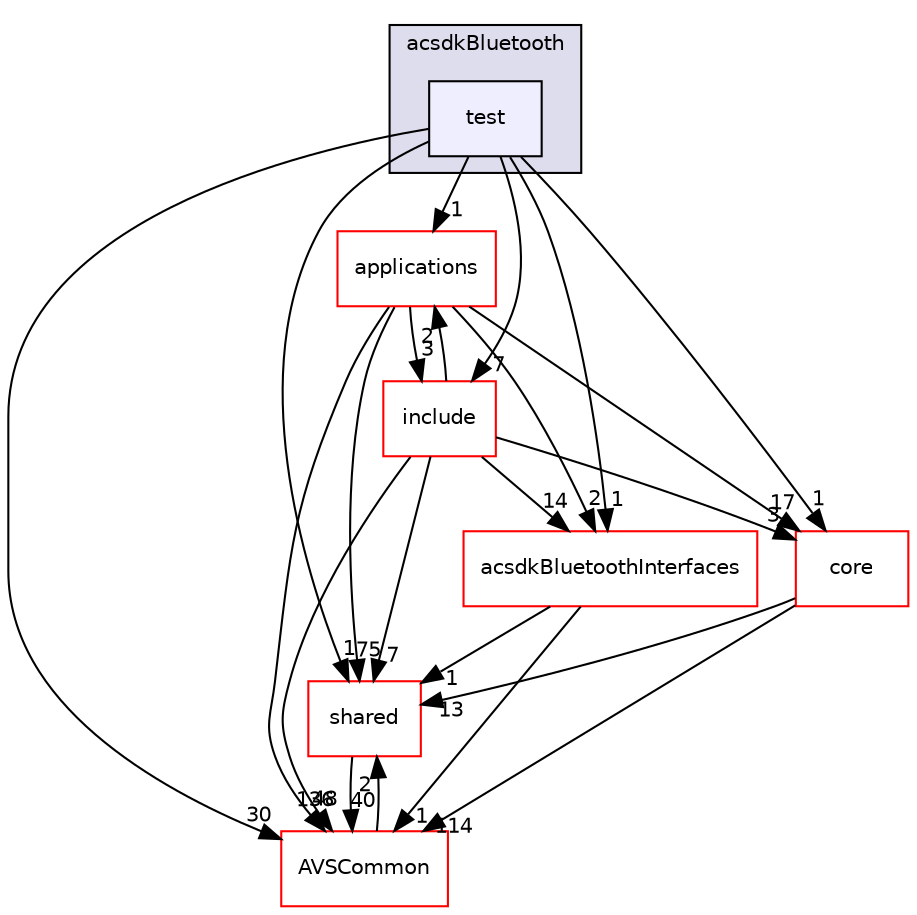 digraph "/workplace/avs-device-sdk/capabilities/Bluetooth/acsdkBluetooth/test" {
  compound=true
  node [ fontsize="10", fontname="Helvetica"];
  edge [ labelfontsize="10", labelfontname="Helvetica"];
  subgraph clusterdir_4ba17753daccb66cbdbbd950004d76e1 {
    graph [ bgcolor="#ddddee", pencolor="black", label="acsdkBluetooth" fontname="Helvetica", fontsize="10", URL="dir_4ba17753daccb66cbdbbd950004d76e1.html"]
  dir_ebb13cbbef525d7401dbd258aeeaa7f5 [shape=box, label="test", style="filled", fillcolor="#eeeeff", pencolor="black", URL="dir_ebb13cbbef525d7401dbd258aeeaa7f5.html"];
  }
  dir_9982052f7ce695d12571567315b2fafa [shape=box label="shared" fillcolor="white" style="filled" color="red" URL="dir_9982052f7ce695d12571567315b2fafa.html"];
  dir_a6e4fee11f07c3b70486e88fe92cbbdc [shape=box label="applications" fillcolor="white" style="filled" color="red" URL="dir_a6e4fee11f07c3b70486e88fe92cbbdc.html"];
  dir_f2a3a96bd4a4f0744e5577275191b358 [shape=box label="include" fillcolor="white" style="filled" color="red" URL="dir_f2a3a96bd4a4f0744e5577275191b358.html"];
  dir_13e65effb2bde530b17b3d5eefcd0266 [shape=box label="AVSCommon" fillcolor="white" style="filled" color="red" URL="dir_13e65effb2bde530b17b3d5eefcd0266.html"];
  dir_4270bfced15e0e73154b13468c7c9ad9 [shape=box label="core" fillcolor="white" style="filled" color="red" URL="dir_4270bfced15e0e73154b13468c7c9ad9.html"];
  dir_d6090b0167727de9c3086da5455efe48 [shape=box label="acsdkBluetoothInterfaces" fillcolor="white" style="filled" color="red" URL="dir_d6090b0167727de9c3086da5455efe48.html"];
  dir_9982052f7ce695d12571567315b2fafa->dir_13e65effb2bde530b17b3d5eefcd0266 [headlabel="40", labeldistance=1.5 headhref="dir_000116_000017.html"];
  dir_a6e4fee11f07c3b70486e88fe92cbbdc->dir_9982052f7ce695d12571567315b2fafa [headlabel="75", labeldistance=1.5 headhref="dir_000028_000116.html"];
  dir_a6e4fee11f07c3b70486e88fe92cbbdc->dir_f2a3a96bd4a4f0744e5577275191b358 [headlabel="3", labeldistance=1.5 headhref="dir_000028_000320.html"];
  dir_a6e4fee11f07c3b70486e88fe92cbbdc->dir_13e65effb2bde530b17b3d5eefcd0266 [headlabel="136", labeldistance=1.5 headhref="dir_000028_000017.html"];
  dir_a6e4fee11f07c3b70486e88fe92cbbdc->dir_4270bfced15e0e73154b13468c7c9ad9 [headlabel="17", labeldistance=1.5 headhref="dir_000028_000528.html"];
  dir_a6e4fee11f07c3b70486e88fe92cbbdc->dir_d6090b0167727de9c3086da5455efe48 [headlabel="2", labeldistance=1.5 headhref="dir_000028_000324.html"];
  dir_f2a3a96bd4a4f0744e5577275191b358->dir_9982052f7ce695d12571567315b2fafa [headlabel="7", labeldistance=1.5 headhref="dir_000320_000116.html"];
  dir_f2a3a96bd4a4f0744e5577275191b358->dir_a6e4fee11f07c3b70486e88fe92cbbdc [headlabel="2", labeldistance=1.5 headhref="dir_000320_000028.html"];
  dir_f2a3a96bd4a4f0744e5577275191b358->dir_13e65effb2bde530b17b3d5eefcd0266 [headlabel="48", labeldistance=1.5 headhref="dir_000320_000017.html"];
  dir_f2a3a96bd4a4f0744e5577275191b358->dir_4270bfced15e0e73154b13468c7c9ad9 [headlabel="3", labeldistance=1.5 headhref="dir_000320_000528.html"];
  dir_f2a3a96bd4a4f0744e5577275191b358->dir_d6090b0167727de9c3086da5455efe48 [headlabel="14", labeldistance=1.5 headhref="dir_000320_000324.html"];
  dir_ebb13cbbef525d7401dbd258aeeaa7f5->dir_9982052f7ce695d12571567315b2fafa [headlabel="1", labeldistance=1.5 headhref="dir_000323_000116.html"];
  dir_ebb13cbbef525d7401dbd258aeeaa7f5->dir_a6e4fee11f07c3b70486e88fe92cbbdc [headlabel="1", labeldistance=1.5 headhref="dir_000323_000028.html"];
  dir_ebb13cbbef525d7401dbd258aeeaa7f5->dir_f2a3a96bd4a4f0744e5577275191b358 [headlabel="7", labeldistance=1.5 headhref="dir_000323_000320.html"];
  dir_ebb13cbbef525d7401dbd258aeeaa7f5->dir_13e65effb2bde530b17b3d5eefcd0266 [headlabel="30", labeldistance=1.5 headhref="dir_000323_000017.html"];
  dir_ebb13cbbef525d7401dbd258aeeaa7f5->dir_4270bfced15e0e73154b13468c7c9ad9 [headlabel="1", labeldistance=1.5 headhref="dir_000323_000528.html"];
  dir_ebb13cbbef525d7401dbd258aeeaa7f5->dir_d6090b0167727de9c3086da5455efe48 [headlabel="1", labeldistance=1.5 headhref="dir_000323_000324.html"];
  dir_13e65effb2bde530b17b3d5eefcd0266->dir_9982052f7ce695d12571567315b2fafa [headlabel="2", labeldistance=1.5 headhref="dir_000017_000116.html"];
  dir_4270bfced15e0e73154b13468c7c9ad9->dir_9982052f7ce695d12571567315b2fafa [headlabel="13", labeldistance=1.5 headhref="dir_000528_000116.html"];
  dir_4270bfced15e0e73154b13468c7c9ad9->dir_13e65effb2bde530b17b3d5eefcd0266 [headlabel="114", labeldistance=1.5 headhref="dir_000528_000017.html"];
  dir_d6090b0167727de9c3086da5455efe48->dir_9982052f7ce695d12571567315b2fafa [headlabel="1", labeldistance=1.5 headhref="dir_000324_000116.html"];
  dir_d6090b0167727de9c3086da5455efe48->dir_13e65effb2bde530b17b3d5eefcd0266 [headlabel="1", labeldistance=1.5 headhref="dir_000324_000017.html"];
}
